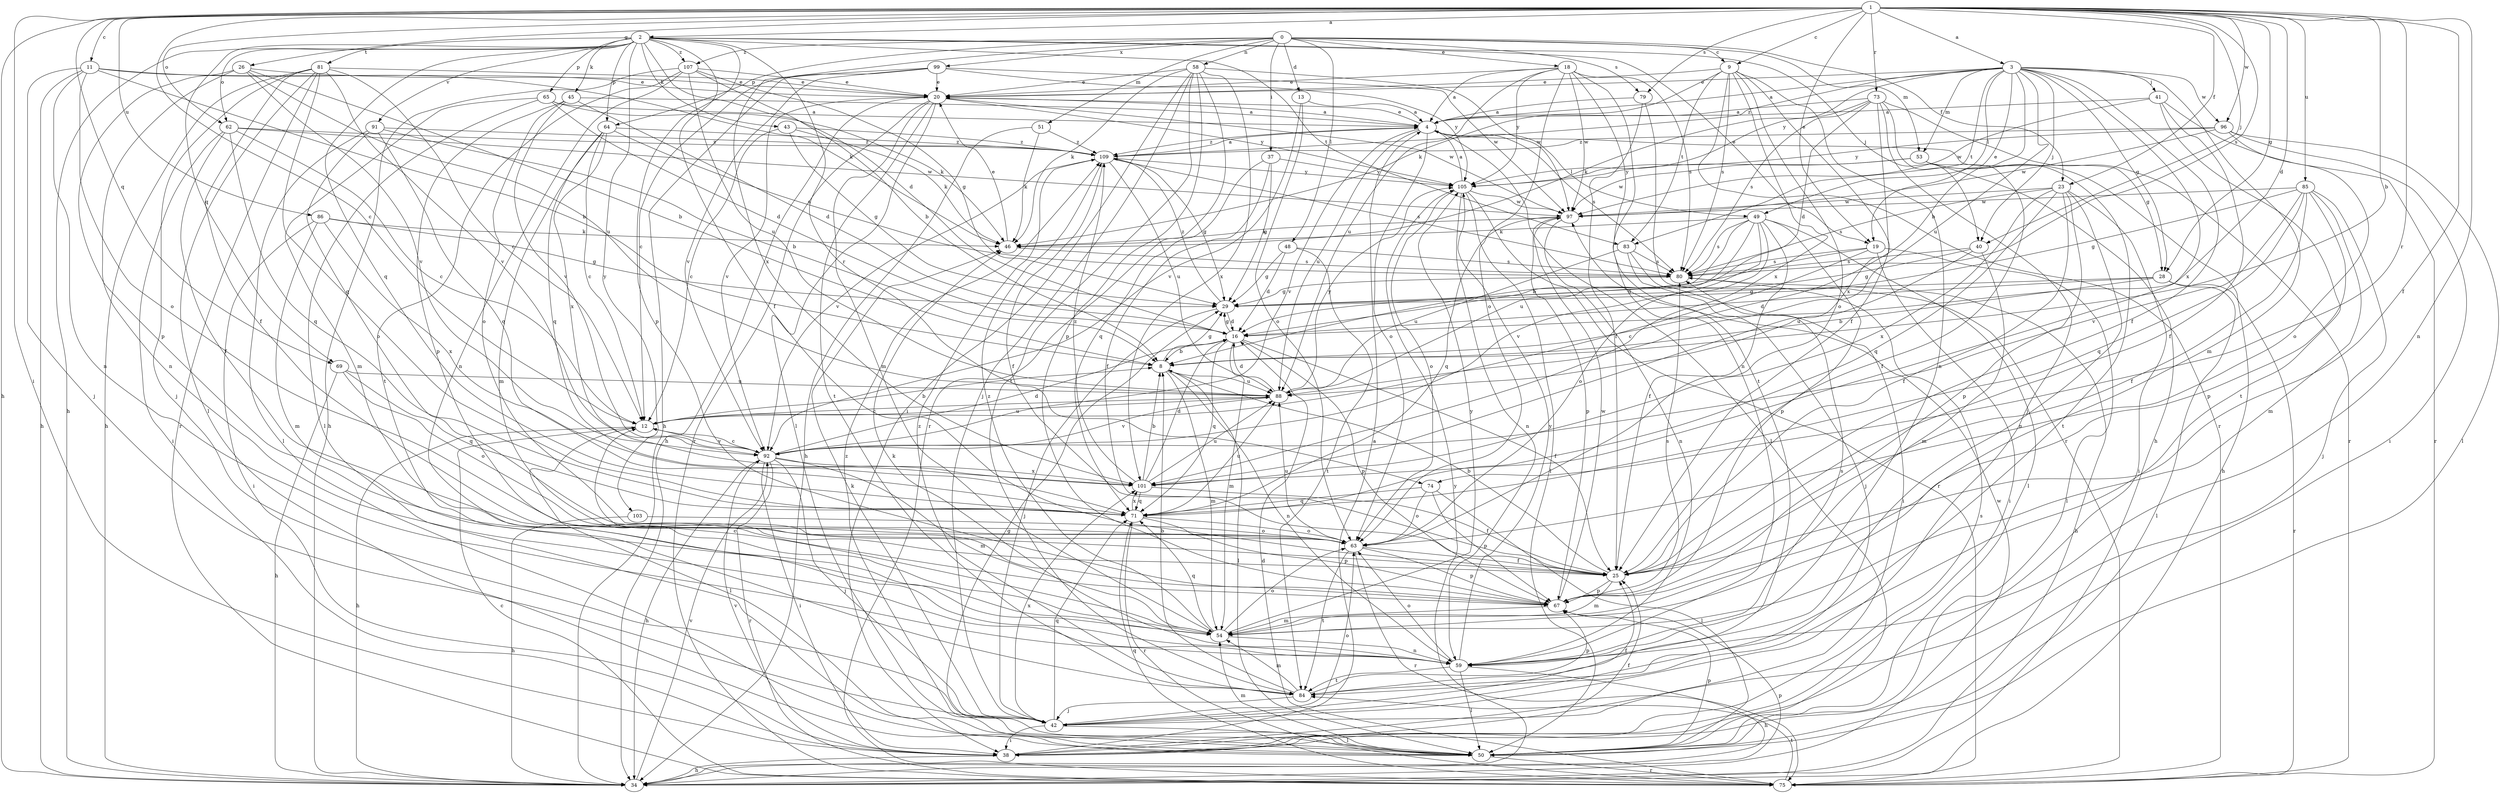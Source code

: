 strict digraph  {
0;
1;
2;
3;
4;
8;
9;
11;
12;
13;
16;
18;
19;
20;
23;
25;
26;
28;
29;
34;
37;
38;
40;
41;
42;
43;
45;
46;
48;
49;
50;
51;
53;
54;
58;
59;
62;
63;
64;
65;
67;
69;
71;
73;
74;
75;
79;
80;
81;
83;
84;
85;
86;
88;
91;
92;
96;
97;
99;
101;
103;
105;
107;
109;
0 -> 9  [label=c];
0 -> 13  [label=d];
0 -> 18  [label=e];
0 -> 23  [label=f];
0 -> 37  [label=i];
0 -> 48  [label=l];
0 -> 51  [label=m];
0 -> 53  [label=m];
0 -> 58  [label=n];
0 -> 64  [label=p];
0 -> 79  [label=s];
0 -> 99  [label=x];
0 -> 101  [label=x];
0 -> 107  [label=z];
1 -> 2  [label=a];
1 -> 3  [label=a];
1 -> 8  [label=b];
1 -> 9  [label=c];
1 -> 11  [label=c];
1 -> 12  [label=c];
1 -> 16  [label=d];
1 -> 19  [label=e];
1 -> 23  [label=f];
1 -> 25  [label=f];
1 -> 26  [label=g];
1 -> 28  [label=g];
1 -> 34  [label=h];
1 -> 38  [label=i];
1 -> 40  [label=j];
1 -> 59  [label=n];
1 -> 62  [label=o];
1 -> 69  [label=q];
1 -> 73  [label=r];
1 -> 74  [label=r];
1 -> 79  [label=s];
1 -> 80  [label=s];
1 -> 85  [label=u];
1 -> 86  [label=u];
1 -> 96  [label=w];
2 -> 16  [label=d];
2 -> 19  [label=e];
2 -> 25  [label=f];
2 -> 34  [label=h];
2 -> 40  [label=j];
2 -> 43  [label=k];
2 -> 45  [label=k];
2 -> 62  [label=o];
2 -> 64  [label=p];
2 -> 65  [label=p];
2 -> 67  [label=p];
2 -> 69  [label=q];
2 -> 71  [label=q];
2 -> 74  [label=r];
2 -> 81  [label=t];
2 -> 83  [label=t];
2 -> 91  [label=v];
2 -> 103  [label=y];
2 -> 107  [label=z];
3 -> 4  [label=a];
3 -> 8  [label=b];
3 -> 19  [label=e];
3 -> 20  [label=e];
3 -> 25  [label=f];
3 -> 28  [label=g];
3 -> 40  [label=j];
3 -> 41  [label=j];
3 -> 49  [label=l];
3 -> 53  [label=m];
3 -> 54  [label=m];
3 -> 83  [label=t];
3 -> 88  [label=u];
3 -> 96  [label=w];
3 -> 101  [label=x];
3 -> 105  [label=y];
3 -> 109  [label=z];
4 -> 20  [label=e];
4 -> 28  [label=g];
4 -> 49  [label=l];
4 -> 50  [label=l];
4 -> 63  [label=o];
4 -> 80  [label=s];
4 -> 88  [label=u];
4 -> 92  [label=v];
4 -> 109  [label=z];
8 -> 29  [label=g];
8 -> 50  [label=l];
8 -> 54  [label=m];
8 -> 59  [label=n];
8 -> 88  [label=u];
9 -> 20  [label=e];
9 -> 25  [label=f];
9 -> 46  [label=k];
9 -> 59  [label=n];
9 -> 63  [label=o];
9 -> 75  [label=r];
9 -> 80  [label=s];
9 -> 83  [label=t];
9 -> 101  [label=x];
11 -> 8  [label=b];
11 -> 20  [label=e];
11 -> 34  [label=h];
11 -> 42  [label=j];
11 -> 46  [label=k];
11 -> 59  [label=n];
11 -> 63  [label=o];
12 -> 8  [label=b];
12 -> 34  [label=h];
12 -> 50  [label=l];
12 -> 88  [label=u];
12 -> 92  [label=v];
13 -> 4  [label=a];
13 -> 63  [label=o];
13 -> 92  [label=v];
16 -> 8  [label=b];
16 -> 25  [label=f];
16 -> 29  [label=g];
16 -> 54  [label=m];
16 -> 67  [label=p];
16 -> 71  [label=q];
18 -> 4  [label=a];
18 -> 20  [label=e];
18 -> 59  [label=n];
18 -> 63  [label=o];
18 -> 80  [label=s];
18 -> 84  [label=t];
18 -> 88  [label=u];
18 -> 97  [label=w];
18 -> 105  [label=y];
19 -> 12  [label=c];
19 -> 16  [label=d];
19 -> 38  [label=i];
19 -> 50  [label=l];
19 -> 80  [label=s];
20 -> 4  [label=a];
20 -> 34  [label=h];
20 -> 50  [label=l];
20 -> 54  [label=m];
20 -> 75  [label=r];
20 -> 84  [label=t];
20 -> 92  [label=v];
20 -> 97  [label=w];
20 -> 105  [label=y];
23 -> 25  [label=f];
23 -> 38  [label=i];
23 -> 59  [label=n];
23 -> 67  [label=p];
23 -> 71  [label=q];
23 -> 80  [label=s];
23 -> 97  [label=w];
23 -> 101  [label=x];
25 -> 8  [label=b];
25 -> 54  [label=m];
25 -> 67  [label=p];
26 -> 8  [label=b];
26 -> 20  [label=e];
26 -> 59  [label=n];
26 -> 67  [label=p];
26 -> 88  [label=u];
26 -> 92  [label=v];
28 -> 8  [label=b];
28 -> 16  [label=d];
28 -> 29  [label=g];
28 -> 50  [label=l];
28 -> 75  [label=r];
29 -> 16  [label=d];
29 -> 42  [label=j];
29 -> 109  [label=z];
34 -> 67  [label=p];
34 -> 92  [label=v];
34 -> 97  [label=w];
34 -> 105  [label=y];
37 -> 25  [label=f];
37 -> 29  [label=g];
37 -> 71  [label=q];
37 -> 105  [label=y];
38 -> 4  [label=a];
38 -> 25  [label=f];
38 -> 34  [label=h];
38 -> 80  [label=s];
38 -> 92  [label=v];
40 -> 29  [label=g];
40 -> 54  [label=m];
40 -> 80  [label=s];
40 -> 88  [label=u];
41 -> 4  [label=a];
41 -> 25  [label=f];
41 -> 75  [label=r];
41 -> 84  [label=t];
41 -> 97  [label=w];
42 -> 25  [label=f];
42 -> 38  [label=i];
42 -> 46  [label=k];
42 -> 50  [label=l];
42 -> 63  [label=o];
42 -> 71  [label=q];
42 -> 101  [label=x];
43 -> 12  [label=c];
43 -> 29  [label=g];
43 -> 46  [label=k];
43 -> 109  [label=z];
45 -> 4  [label=a];
45 -> 16  [label=d];
45 -> 63  [label=o];
45 -> 67  [label=p];
45 -> 92  [label=v];
46 -> 20  [label=e];
46 -> 80  [label=s];
48 -> 16  [label=d];
48 -> 29  [label=g];
48 -> 80  [label=s];
48 -> 84  [label=t];
49 -> 8  [label=b];
49 -> 25  [label=f];
49 -> 46  [label=k];
49 -> 50  [label=l];
49 -> 63  [label=o];
49 -> 67  [label=p];
49 -> 80  [label=s];
49 -> 88  [label=u];
49 -> 92  [label=v];
50 -> 29  [label=g];
50 -> 54  [label=m];
50 -> 67  [label=p];
50 -> 75  [label=r];
50 -> 109  [label=z];
51 -> 34  [label=h];
51 -> 46  [label=k];
51 -> 109  [label=z];
53 -> 25  [label=f];
53 -> 34  [label=h];
53 -> 84  [label=t];
53 -> 97  [label=w];
53 -> 105  [label=y];
54 -> 12  [label=c];
54 -> 59  [label=n];
54 -> 63  [label=o];
54 -> 71  [label=q];
54 -> 105  [label=y];
54 -> 109  [label=z];
58 -> 20  [label=e];
58 -> 38  [label=i];
58 -> 42  [label=j];
58 -> 46  [label=k];
58 -> 67  [label=p];
58 -> 75  [label=r];
58 -> 84  [label=t];
58 -> 97  [label=w];
58 -> 101  [label=x];
59 -> 34  [label=h];
59 -> 46  [label=k];
59 -> 50  [label=l];
59 -> 63  [label=o];
59 -> 80  [label=s];
59 -> 84  [label=t];
59 -> 105  [label=y];
62 -> 12  [label=c];
62 -> 25  [label=f];
62 -> 38  [label=i];
62 -> 71  [label=q];
62 -> 97  [label=w];
62 -> 109  [label=z];
63 -> 25  [label=f];
63 -> 67  [label=p];
63 -> 75  [label=r];
63 -> 84  [label=t];
63 -> 88  [label=u];
64 -> 12  [label=c];
64 -> 54  [label=m];
64 -> 71  [label=q];
64 -> 80  [label=s];
64 -> 101  [label=x];
64 -> 109  [label=z];
65 -> 4  [label=a];
65 -> 16  [label=d];
65 -> 46  [label=k];
65 -> 50  [label=l];
65 -> 54  [label=m];
67 -> 54  [label=m];
67 -> 80  [label=s];
67 -> 97  [label=w];
69 -> 34  [label=h];
69 -> 63  [label=o];
69 -> 71  [label=q];
69 -> 88  [label=u];
71 -> 63  [label=o];
71 -> 67  [label=p];
71 -> 75  [label=r];
71 -> 88  [label=u];
71 -> 101  [label=x];
73 -> 4  [label=a];
73 -> 16  [label=d];
73 -> 34  [label=h];
73 -> 42  [label=j];
73 -> 46  [label=k];
73 -> 75  [label=r];
73 -> 80  [label=s];
73 -> 101  [label=x];
74 -> 50  [label=l];
74 -> 63  [label=o];
74 -> 67  [label=p];
74 -> 71  [label=q];
75 -> 12  [label=c];
75 -> 16  [label=d];
75 -> 71  [label=q];
75 -> 84  [label=t];
79 -> 4  [label=a];
79 -> 25  [label=f];
79 -> 75  [label=r];
80 -> 29  [label=g];
80 -> 34  [label=h];
81 -> 12  [label=c];
81 -> 20  [label=e];
81 -> 25  [label=f];
81 -> 34  [label=h];
81 -> 42  [label=j];
81 -> 50  [label=l];
81 -> 71  [label=q];
81 -> 75  [label=r];
81 -> 92  [label=v];
83 -> 38  [label=i];
83 -> 42  [label=j];
83 -> 80  [label=s];
83 -> 88  [label=u];
84 -> 8  [label=b];
84 -> 42  [label=j];
84 -> 54  [label=m];
84 -> 67  [label=p];
84 -> 109  [label=z];
85 -> 25  [label=f];
85 -> 29  [label=g];
85 -> 42  [label=j];
85 -> 54  [label=m];
85 -> 67  [label=p];
85 -> 71  [label=q];
85 -> 92  [label=v];
85 -> 97  [label=w];
86 -> 29  [label=g];
86 -> 38  [label=i];
86 -> 46  [label=k];
86 -> 54  [label=m];
86 -> 101  [label=x];
88 -> 12  [label=c];
88 -> 16  [label=d];
88 -> 92  [label=v];
88 -> 105  [label=y];
91 -> 8  [label=b];
91 -> 50  [label=l];
91 -> 63  [label=o];
91 -> 71  [label=q];
91 -> 109  [label=z];
92 -> 12  [label=c];
92 -> 16  [label=d];
92 -> 34  [label=h];
92 -> 38  [label=i];
92 -> 42  [label=j];
92 -> 54  [label=m];
92 -> 75  [label=r];
92 -> 101  [label=x];
96 -> 38  [label=i];
96 -> 50  [label=l];
96 -> 63  [label=o];
96 -> 97  [label=w];
96 -> 105  [label=y];
96 -> 109  [label=z];
97 -> 46  [label=k];
97 -> 59  [label=n];
97 -> 67  [label=p];
97 -> 71  [label=q];
99 -> 12  [label=c];
99 -> 20  [label=e];
99 -> 34  [label=h];
99 -> 92  [label=v];
99 -> 97  [label=w];
99 -> 105  [label=y];
101 -> 8  [label=b];
101 -> 16  [label=d];
101 -> 25  [label=f];
101 -> 71  [label=q];
101 -> 88  [label=u];
101 -> 109  [label=z];
103 -> 34  [label=h];
103 -> 63  [label=o];
105 -> 4  [label=a];
105 -> 50  [label=l];
105 -> 59  [label=n];
105 -> 63  [label=o];
105 -> 75  [label=r];
105 -> 97  [label=w];
107 -> 8  [label=b];
107 -> 20  [label=e];
107 -> 29  [label=g];
107 -> 34  [label=h];
107 -> 59  [label=n];
107 -> 84  [label=t];
107 -> 88  [label=u];
109 -> 4  [label=a];
109 -> 25  [label=f];
109 -> 29  [label=g];
109 -> 80  [label=s];
109 -> 88  [label=u];
109 -> 92  [label=v];
109 -> 105  [label=y];
}

